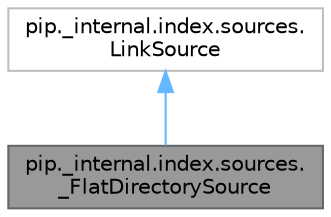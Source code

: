 digraph "pip._internal.index.sources._FlatDirectorySource"
{
 // LATEX_PDF_SIZE
  bgcolor="transparent";
  edge [fontname=Helvetica,fontsize=10,labelfontname=Helvetica,labelfontsize=10];
  node [fontname=Helvetica,fontsize=10,shape=box,height=0.2,width=0.4];
  Node1 [id="Node000001",label="pip._internal.index.sources.\l_FlatDirectorySource",height=0.2,width=0.4,color="gray40", fillcolor="grey60", style="filled", fontcolor="black",tooltip=" "];
  Node2 -> Node1 [id="edge1_Node000001_Node000002",dir="back",color="steelblue1",style="solid",tooltip=" "];
  Node2 [id="Node000002",label="pip._internal.index.sources.\lLinkSource",height=0.2,width=0.4,color="grey75", fillcolor="white", style="filled",URL="$da/d2f/classpip_1_1__internal_1_1index_1_1sources_1_1LinkSource.html",tooltip=" "];
}
